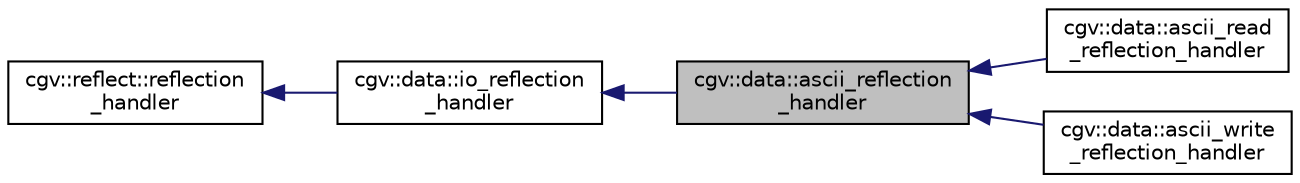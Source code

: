 digraph "cgv::data::ascii_reflection_handler"
{
  bgcolor="transparent";
  edge [fontname="Helvetica",fontsize="10",labelfontname="Helvetica",labelfontsize="10"];
  node [fontname="Helvetica",fontsize="10",shape=record];
  rankdir="LR";
  Node1 [label="cgv::data::ascii_reflection\l_handler",height=0.2,width=0.4,color="black", fillcolor="grey75", style="filled", fontcolor="black"];
  Node2 -> Node1 [dir="back",color="midnightblue",fontsize="10",style="solid",fontname="Helvetica"];
  Node2 [label="cgv::data::io_reflection\l_handler",height=0.2,width=0.4,color="black",URL="$a00072.html"];
  Node3 -> Node2 [dir="back",color="midnightblue",fontsize="10",style="solid",fontname="Helvetica"];
  Node3 [label="cgv::reflect::reflection\l_handler",height=0.2,width=0.4,color="black",URL="$a00212.html"];
  Node1 -> Node4 [dir="back",color="midnightblue",fontsize="10",style="solid",fontname="Helvetica"];
  Node4 [label="cgv::data::ascii_read\l_reflection_handler",height=0.2,width=0.4,color="black",URL="$a00058.html"];
  Node1 -> Node5 [dir="back",color="midnightblue",fontsize="10",style="solid",fontname="Helvetica"];
  Node5 [label="cgv::data::ascii_write\l_reflection_handler",height=0.2,width=0.4,color="black",URL="$a00060.html"];
}
